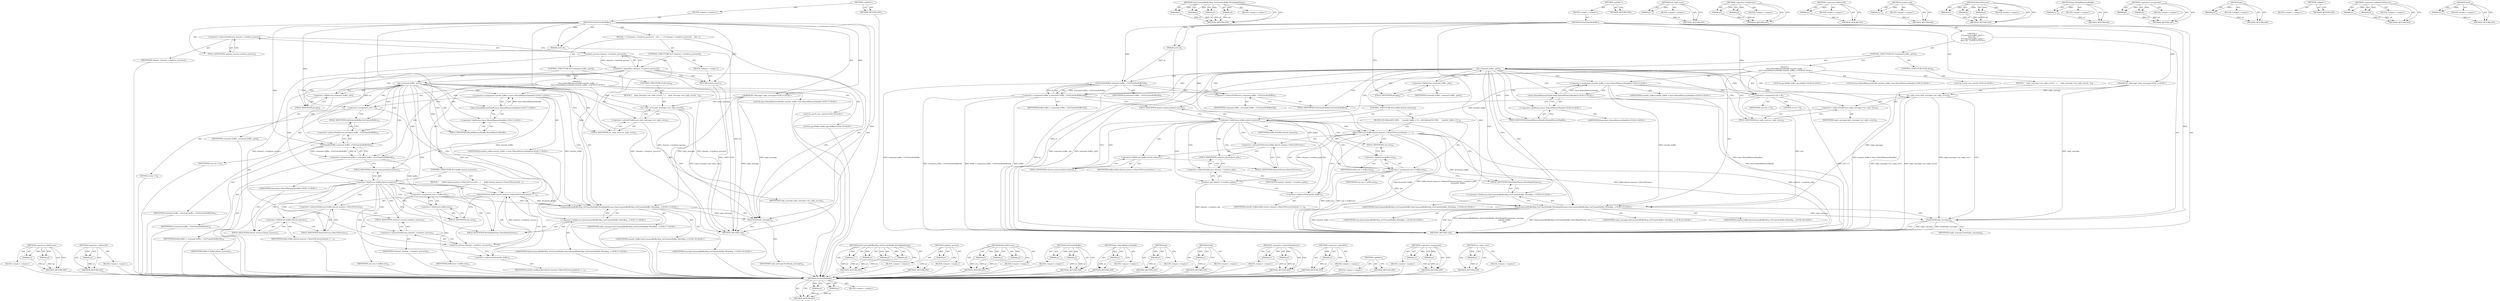 digraph "Send" {
vulnerable_126 [label=<(METHOD,&lt;operator&gt;.fieldAccess)>];
vulnerable_127 [label=<(PARAM,p1)>];
vulnerable_128 [label=<(PARAM,p2)>];
vulnerable_129 [label=<(BLOCK,&lt;empty&gt;,&lt;empty&gt;)>];
vulnerable_130 [label=<(METHOD_RETURN,ANY)>];
vulnerable_151 [label=<(METHOD,&lt;operator&gt;.addressOf)>];
vulnerable_152 [label=<(PARAM,p1)>];
vulnerable_153 [label=<(BLOCK,&lt;empty&gt;,&lt;empty&gt;)>];
vulnerable_154 [label=<(METHOD_RETURN,ANY)>];
vulnerable_6 [label=<(METHOD,&lt;global&gt;)<SUB>1</SUB>>];
vulnerable_7 [label=<(BLOCK,&lt;empty&gt;,&lt;empty&gt;)<SUB>1</SUB>>];
vulnerable_8 [label=<(METHOD,OnGetTransferBuffer)<SUB>1</SUB>>];
vulnerable_9 [label=<(PARAM,int32 id)<SUB>2</SUB>>];
vulnerable_10 [label="<(PARAM,IPC::Message* reply_message)<SUB>3</SUB>>"];
vulnerable_11 [label=<(BLOCK,{
  if (!channel_-&gt;renderer_process())
    retu...,{
  if (!channel_-&gt;renderer_process())
    retu...)<SUB>3</SUB>>];
vulnerable_12 [label=<(CONTROL_STRUCTURE,IF,if (!channel_-&gt;renderer_process()))<SUB>4</SUB>>];
vulnerable_13 [label=<(&lt;operator&gt;.logicalNot,!channel_-&gt;renderer_process())<SUB>4</SUB>>];
vulnerable_14 [label=<(renderer_process,channel_-&gt;renderer_process())<SUB>4</SUB>>];
vulnerable_15 [label=<(&lt;operator&gt;.indirectFieldAccess,channel_-&gt;renderer_process)<SUB>4</SUB>>];
vulnerable_16 [label=<(IDENTIFIER,channel_,channel_-&gt;renderer_process())<SUB>4</SUB>>];
vulnerable_17 [label=<(FIELD_IDENTIFIER,renderer_process,renderer_process)<SUB>4</SUB>>];
vulnerable_18 [label=<(BLOCK,&lt;empty&gt;,&lt;empty&gt;)<SUB>5</SUB>>];
vulnerable_19 [label=<(RETURN,return;,return;)<SUB>5</SUB>>];
vulnerable_20 [label=<(CONTROL_STRUCTURE,IF,if (command_buffer_.get()))<SUB>6</SUB>>];
vulnerable_21 [label=<(get,command_buffer_.get())<SUB>6</SUB>>];
vulnerable_22 [label=<(&lt;operator&gt;.fieldAccess,command_buffer_.get)<SUB>6</SUB>>];
vulnerable_23 [label=<(IDENTIFIER,command_buffer_,command_buffer_.get())<SUB>6</SUB>>];
vulnerable_24 [label=<(FIELD_IDENTIFIER,get,get)<SUB>6</SUB>>];
vulnerable_25 [label="<(BLOCK,{
     base::SharedMemoryHandle transfer_buffer...,{
     base::SharedMemoryHandle transfer_buffer...)<SUB>6</SUB>>"];
vulnerable_26 [label="<(LOCAL,base.SharedMemoryHandle transfer_buffer: base.SharedMemoryHandle)<SUB>7</SUB>>"];
vulnerable_27 [label="<(&lt;operator&gt;.assignment,transfer_buffer = base::SharedMemoryHandle())<SUB>7</SUB>>"];
vulnerable_28 [label="<(IDENTIFIER,transfer_buffer,transfer_buffer = base::SharedMemoryHandle())<SUB>7</SUB>>"];
vulnerable_29 [label="<(base.SharedMemoryHandle,base::SharedMemoryHandle())<SUB>7</SUB>>"];
vulnerable_30 [label="<(&lt;operator&gt;.fieldAccess,base::SharedMemoryHandle)<SUB>7</SUB>>"];
vulnerable_31 [label="<(IDENTIFIER,base,base::SharedMemoryHandle())<SUB>7</SUB>>"];
vulnerable_32 [label=<(FIELD_IDENTIFIER,SharedMemoryHandle,SharedMemoryHandle)<SUB>7</SUB>>];
vulnerable_33 [label="<(LOCAL,uint32 size: uint32)<SUB>8</SUB>>"];
vulnerable_34 [label=<(&lt;operator&gt;.assignment,size = 0)<SUB>8</SUB>>];
vulnerable_35 [label=<(IDENTIFIER,size,size = 0)<SUB>8</SUB>>];
vulnerable_36 [label=<(LITERAL,0,size = 0)<SUB>8</SUB>>];
vulnerable_37 [label="<(LOCAL,gpu.Buffer buffer: gpu.Buffer)<SUB>10</SUB>>"];
vulnerable_38 [label=<(&lt;operator&gt;.assignment,buffer = command_buffer_-&gt;GetTransferBuffer(id))<SUB>10</SUB>>];
vulnerable_39 [label=<(IDENTIFIER,buffer,buffer = command_buffer_-&gt;GetTransferBuffer(id))<SUB>10</SUB>>];
vulnerable_40 [label=<(GetTransferBuffer,command_buffer_-&gt;GetTransferBuffer(id))<SUB>10</SUB>>];
vulnerable_41 [label=<(&lt;operator&gt;.indirectFieldAccess,command_buffer_-&gt;GetTransferBuffer)<SUB>10</SUB>>];
vulnerable_42 [label=<(IDENTIFIER,command_buffer_,command_buffer_-&gt;GetTransferBuffer(id))<SUB>10</SUB>>];
vulnerable_43 [label=<(FIELD_IDENTIFIER,GetTransferBuffer,GetTransferBuffer)<SUB>10</SUB>>];
vulnerable_44 [label=<(IDENTIFIER,id,command_buffer_-&gt;GetTransferBuffer(id))<SUB>10</SUB>>];
vulnerable_45 [label=<(CONTROL_STRUCTURE,IF,if (buffer.shared_memory))<SUB>11</SUB>>];
vulnerable_46 [label=<(&lt;operator&gt;.fieldAccess,buffer.shared_memory)<SUB>11</SUB>>];
vulnerable_47 [label=<(IDENTIFIER,buffer,if (buffer.shared_memory))<SUB>11</SUB>>];
vulnerable_48 [label=<(FIELD_IDENTIFIER,shared_memory,shared_memory)<SUB>11</SUB>>];
vulnerable_49 [label=<(BLOCK,{
      buffer.shared_memory-&gt;ShareToProcess(ch...,{
      buffer.shared_memory-&gt;ShareToProcess(ch...)<SUB>11</SUB>>];
vulnerable_50 [label=<(ShareToProcess,buffer.shared_memory-&gt;ShareToProcess(channel_-&gt;...)<SUB>12</SUB>>];
vulnerable_51 [label=<(&lt;operator&gt;.indirectFieldAccess,buffer.shared_memory-&gt;ShareToProcess)<SUB>12</SUB>>];
vulnerable_52 [label=<(&lt;operator&gt;.fieldAccess,buffer.shared_memory)<SUB>12</SUB>>];
vulnerable_53 [label=<(IDENTIFIER,buffer,buffer.shared_memory-&gt;ShareToProcess(channel_-&gt;...)<SUB>12</SUB>>];
vulnerable_54 [label=<(FIELD_IDENTIFIER,shared_memory,shared_memory)<SUB>12</SUB>>];
vulnerable_55 [label=<(FIELD_IDENTIFIER,ShareToProcess,ShareToProcess)<SUB>12</SUB>>];
vulnerable_56 [label=<(renderer_process,channel_-&gt;renderer_process())<SUB>12</SUB>>];
vulnerable_57 [label=<(&lt;operator&gt;.indirectFieldAccess,channel_-&gt;renderer_process)<SUB>12</SUB>>];
vulnerable_58 [label=<(IDENTIFIER,channel_,channel_-&gt;renderer_process())<SUB>12</SUB>>];
vulnerable_59 [label=<(FIELD_IDENTIFIER,renderer_process,renderer_process)<SUB>12</SUB>>];
vulnerable_60 [label=<(&lt;operator&gt;.addressOf,&amp;transfer_buffer)<SUB>13</SUB>>];
vulnerable_61 [label=<(IDENTIFIER,transfer_buffer,buffer.shared_memory-&gt;ShareToProcess(channel_-&gt;...)<SUB>13</SUB>>];
vulnerable_62 [label=<(&lt;operator&gt;.assignment,size = buffer.size)<SUB>14</SUB>>];
vulnerable_63 [label=<(IDENTIFIER,size,size = buffer.size)<SUB>14</SUB>>];
vulnerable_64 [label=<(&lt;operator&gt;.fieldAccess,buffer.size)<SUB>14</SUB>>];
vulnerable_65 [label=<(IDENTIFIER,buffer,size = buffer.size)<SUB>14</SUB>>];
vulnerable_66 [label=<(FIELD_IDENTIFIER,size,size)<SUB>14</SUB>>];
vulnerable_67 [label="<(GpuCommandBufferMsg_GetTransferBuffer.WriteReplyParams,GpuCommandBufferMsg_GetTransferBuffer::WriteRep...)<SUB>17</SUB>>"];
vulnerable_68 [label="<(&lt;operator&gt;.fieldAccess,GpuCommandBufferMsg_GetTransferBuffer::WriteRep...)<SUB>17</SUB>>"];
vulnerable_69 [label="<(IDENTIFIER,GpuCommandBufferMsg_GetTransferBuffer,GpuCommandBufferMsg_GetTransferBuffer::WriteRep...)<SUB>17</SUB>>"];
vulnerable_70 [label=<(FIELD_IDENTIFIER,WriteReplyParams,WriteReplyParams)<SUB>17</SUB>>];
vulnerable_71 [label="<(IDENTIFIER,reply_message,GpuCommandBufferMsg_GetTransferBuffer::WriteRep...)<SUB>17</SUB>>"];
vulnerable_72 [label="<(IDENTIFIER,transfer_buffer,GpuCommandBufferMsg_GetTransferBuffer::WriteRep...)<SUB>18</SUB>>"];
vulnerable_73 [label="<(IDENTIFIER,size,GpuCommandBufferMsg_GetTransferBuffer::WriteRep...)<SUB>19</SUB>>"];
vulnerable_74 [label=<(CONTROL_STRUCTURE,ELSE,else)<SUB>20</SUB>>];
vulnerable_75 [label=<(BLOCK,{
    reply_message-&gt;set_reply_error();
  },{
    reply_message-&gt;set_reply_error();
  })<SUB>20</SUB>>];
vulnerable_76 [label=<(set_reply_error,reply_message-&gt;set_reply_error())<SUB>21</SUB>>];
vulnerable_77 [label=<(&lt;operator&gt;.indirectFieldAccess,reply_message-&gt;set_reply_error)<SUB>21</SUB>>];
vulnerable_78 [label=<(IDENTIFIER,reply_message,reply_message-&gt;set_reply_error())<SUB>21</SUB>>];
vulnerable_79 [label=<(FIELD_IDENTIFIER,set_reply_error,set_reply_error)<SUB>21</SUB>>];
vulnerable_80 [label=<(Send,Send(reply_message))<SUB>23</SUB>>];
vulnerable_81 [label=<(IDENTIFIER,reply_message,Send(reply_message))<SUB>23</SUB>>];
vulnerable_82 [label=<(METHOD_RETURN,void)<SUB>1</SUB>>];
vulnerable_84 [label=<(METHOD_RETURN,ANY)<SUB>1</SUB>>];
vulnerable_155 [label=<(METHOD,GpuCommandBufferMsg_GetTransferBuffer.WriteReplyParams)>];
vulnerable_156 [label=<(PARAM,p1)>];
vulnerable_157 [label=<(PARAM,p2)>];
vulnerable_158 [label=<(PARAM,p3)>];
vulnerable_159 [label=<(PARAM,p4)>];
vulnerable_160 [label=<(BLOCK,&lt;empty&gt;,&lt;empty&gt;)>];
vulnerable_161 [label=<(METHOD_RETURN,ANY)>];
vulnerable_113 [label=<(METHOD,renderer_process)>];
vulnerable_114 [label=<(PARAM,p1)>];
vulnerable_115 [label=<(BLOCK,&lt;empty&gt;,&lt;empty&gt;)>];
vulnerable_116 [label=<(METHOD_RETURN,ANY)>];
vulnerable_145 [label=<(METHOD,ShareToProcess)>];
vulnerable_146 [label=<(PARAM,p1)>];
vulnerable_147 [label=<(PARAM,p2)>];
vulnerable_148 [label=<(PARAM,p3)>];
vulnerable_149 [label=<(BLOCK,&lt;empty&gt;,&lt;empty&gt;)>];
vulnerable_150 [label=<(METHOD_RETURN,ANY)>];
vulnerable_140 [label=<(METHOD,GetTransferBuffer)>];
vulnerable_141 [label=<(PARAM,p1)>];
vulnerable_142 [label=<(PARAM,p2)>];
vulnerable_143 [label=<(BLOCK,&lt;empty&gt;,&lt;empty&gt;)>];
vulnerable_144 [label=<(METHOD_RETURN,ANY)>];
vulnerable_136 [label=<(METHOD,base.SharedMemoryHandle)>];
vulnerable_137 [label=<(PARAM,p1)>];
vulnerable_138 [label=<(BLOCK,&lt;empty&gt;,&lt;empty&gt;)>];
vulnerable_139 [label=<(METHOD_RETURN,ANY)>];
vulnerable_122 [label=<(METHOD,get)>];
vulnerable_123 [label=<(PARAM,p1)>];
vulnerable_124 [label=<(BLOCK,&lt;empty&gt;,&lt;empty&gt;)>];
vulnerable_125 [label=<(METHOD_RETURN,ANY)>];
vulnerable_166 [label=<(METHOD,Send)>];
vulnerable_167 [label=<(PARAM,p1)>];
vulnerable_168 [label=<(BLOCK,&lt;empty&gt;,&lt;empty&gt;)>];
vulnerable_169 [label=<(METHOD_RETURN,ANY)>];
vulnerable_117 [label=<(METHOD,&lt;operator&gt;.indirectFieldAccess)>];
vulnerable_118 [label=<(PARAM,p1)>];
vulnerable_119 [label=<(PARAM,p2)>];
vulnerable_120 [label=<(BLOCK,&lt;empty&gt;,&lt;empty&gt;)>];
vulnerable_121 [label=<(METHOD_RETURN,ANY)>];
vulnerable_109 [label=<(METHOD,&lt;operator&gt;.logicalNot)>];
vulnerable_110 [label=<(PARAM,p1)>];
vulnerable_111 [label=<(BLOCK,&lt;empty&gt;,&lt;empty&gt;)>];
vulnerable_112 [label=<(METHOD_RETURN,ANY)>];
vulnerable_103 [label=<(METHOD,&lt;global&gt;)<SUB>1</SUB>>];
vulnerable_104 [label=<(BLOCK,&lt;empty&gt;,&lt;empty&gt;)>];
vulnerable_105 [label=<(METHOD_RETURN,ANY)>];
vulnerable_131 [label=<(METHOD,&lt;operator&gt;.assignment)>];
vulnerable_132 [label=<(PARAM,p1)>];
vulnerable_133 [label=<(PARAM,p2)>];
vulnerable_134 [label=<(BLOCK,&lt;empty&gt;,&lt;empty&gt;)>];
vulnerable_135 [label=<(METHOD_RETURN,ANY)>];
vulnerable_162 [label=<(METHOD,set_reply_error)>];
vulnerable_163 [label=<(PARAM,p1)>];
vulnerable_164 [label=<(BLOCK,&lt;empty&gt;,&lt;empty&gt;)>];
vulnerable_165 [label=<(METHOD_RETURN,ANY)>];
fixed_119 [label=<(METHOD,GetTransferBuffer)>];
fixed_120 [label=<(PARAM,p1)>];
fixed_121 [label=<(PARAM,p2)>];
fixed_122 [label=<(BLOCK,&lt;empty&gt;,&lt;empty&gt;)>];
fixed_123 [label=<(METHOD_RETURN,ANY)>];
fixed_143 [label=<(METHOD,GpuCommandBufferMsg_GetTransferBuffer.WriteReplyParams)>];
fixed_144 [label=<(PARAM,p1)>];
fixed_145 [label=<(PARAM,p2)>];
fixed_146 [label=<(PARAM,p3)>];
fixed_147 [label=<(PARAM,p4)>];
fixed_148 [label=<(BLOCK,&lt;empty&gt;,&lt;empty&gt;)>];
fixed_149 [label=<(METHOD_RETURN,ANY)>];
fixed_6 [label=<(METHOD,&lt;global&gt;)<SUB>1</SUB>>];
fixed_7 [label=<(BLOCK,&lt;empty&gt;,&lt;empty&gt;)<SUB>1</SUB>>];
fixed_8 [label=<(METHOD,OnGetTransferBuffer)<SUB>1</SUB>>];
fixed_9 [label=<(PARAM,int32 id)<SUB>2</SUB>>];
fixed_10 [label="<(PARAM,IPC::Message* reply_message)<SUB>3</SUB>>"];
fixed_11 [label="<(BLOCK,{
   if (command_buffer_.get()) {
     base::Sh...,{
   if (command_buffer_.get()) {
     base::Sh...)<SUB>3</SUB>>"];
fixed_12 [label=<(CONTROL_STRUCTURE,IF,if (command_buffer_.get()))<SUB>4</SUB>>];
fixed_13 [label=<(get,command_buffer_.get())<SUB>4</SUB>>];
fixed_14 [label=<(&lt;operator&gt;.fieldAccess,command_buffer_.get)<SUB>4</SUB>>];
fixed_15 [label=<(IDENTIFIER,command_buffer_,command_buffer_.get())<SUB>4</SUB>>];
fixed_16 [label=<(FIELD_IDENTIFIER,get,get)<SUB>4</SUB>>];
fixed_17 [label="<(BLOCK,{
     base::SharedMemoryHandle transfer_buffer...,{
     base::SharedMemoryHandle transfer_buffer...)<SUB>4</SUB>>"];
fixed_18 [label="<(LOCAL,base.SharedMemoryHandle transfer_buffer: base.SharedMemoryHandle)<SUB>5</SUB>>"];
fixed_19 [label="<(&lt;operator&gt;.assignment,transfer_buffer = base::SharedMemoryHandle())<SUB>5</SUB>>"];
fixed_20 [label="<(IDENTIFIER,transfer_buffer,transfer_buffer = base::SharedMemoryHandle())<SUB>5</SUB>>"];
fixed_21 [label="<(base.SharedMemoryHandle,base::SharedMemoryHandle())<SUB>5</SUB>>"];
fixed_22 [label="<(&lt;operator&gt;.fieldAccess,base::SharedMemoryHandle)<SUB>5</SUB>>"];
fixed_23 [label="<(IDENTIFIER,base,base::SharedMemoryHandle())<SUB>5</SUB>>"];
fixed_24 [label=<(FIELD_IDENTIFIER,SharedMemoryHandle,SharedMemoryHandle)<SUB>5</SUB>>];
fixed_25 [label="<(LOCAL,uint32 size: uint32)<SUB>6</SUB>>"];
fixed_26 [label=<(&lt;operator&gt;.assignment,size = 0)<SUB>6</SUB>>];
fixed_27 [label=<(IDENTIFIER,size,size = 0)<SUB>6</SUB>>];
fixed_28 [label=<(LITERAL,0,size = 0)<SUB>6</SUB>>];
fixed_29 [label="<(LOCAL,gpu.Buffer buffer: gpu.Buffer)<SUB>8</SUB>>"];
fixed_30 [label=<(&lt;operator&gt;.assignment,buffer = command_buffer_-&gt;GetTransferBuffer(id))<SUB>8</SUB>>];
fixed_31 [label=<(IDENTIFIER,buffer,buffer = command_buffer_-&gt;GetTransferBuffer(id))<SUB>8</SUB>>];
fixed_32 [label=<(GetTransferBuffer,command_buffer_-&gt;GetTransferBuffer(id))<SUB>8</SUB>>];
fixed_33 [label=<(&lt;operator&gt;.indirectFieldAccess,command_buffer_-&gt;GetTransferBuffer)<SUB>8</SUB>>];
fixed_34 [label=<(IDENTIFIER,command_buffer_,command_buffer_-&gt;GetTransferBuffer(id))<SUB>8</SUB>>];
fixed_35 [label=<(FIELD_IDENTIFIER,GetTransferBuffer,GetTransferBuffer)<SUB>8</SUB>>];
fixed_36 [label=<(IDENTIFIER,id,command_buffer_-&gt;GetTransferBuffer(id))<SUB>8</SUB>>];
fixed_37 [label=<(CONTROL_STRUCTURE,IF,if (buffer.shared_memory))<SUB>9</SUB>>];
fixed_38 [label=<(&lt;operator&gt;.fieldAccess,buffer.shared_memory)<SUB>9</SUB>>];
fixed_39 [label=<(IDENTIFIER,buffer,if (buffer.shared_memory))<SUB>9</SUB>>];
fixed_40 [label=<(FIELD_IDENTIFIER,shared_memory,shared_memory)<SUB>9</SUB>>];
fixed_41 [label=<(BLOCK,{
#if defined(OS_WIN)
      transfer_buffer = N...,{
#if defined(OS_WIN)
      transfer_buffer = N...)<SUB>9</SUB>>];
fixed_42 [label=<(ShareToProcess,buffer.shared_memory-&gt;ShareToProcess(channel_-&gt;...)<SUB>17</SUB>>];
fixed_43 [label=<(&lt;operator&gt;.indirectFieldAccess,buffer.shared_memory-&gt;ShareToProcess)<SUB>17</SUB>>];
fixed_44 [label=<(&lt;operator&gt;.fieldAccess,buffer.shared_memory)<SUB>17</SUB>>];
fixed_45 [label=<(IDENTIFIER,buffer,buffer.shared_memory-&gt;ShareToProcess(channel_-&gt;...)<SUB>17</SUB>>];
fixed_46 [label=<(FIELD_IDENTIFIER,shared_memory,shared_memory)<SUB>17</SUB>>];
fixed_47 [label=<(FIELD_IDENTIFIER,ShareToProcess,ShareToProcess)<SUB>17</SUB>>];
fixed_48 [label=<(renderer_pid,channel_-&gt;renderer_pid())<SUB>17</SUB>>];
fixed_49 [label=<(&lt;operator&gt;.indirectFieldAccess,channel_-&gt;renderer_pid)<SUB>17</SUB>>];
fixed_50 [label=<(IDENTIFIER,channel_,channel_-&gt;renderer_pid())<SUB>17</SUB>>];
fixed_51 [label=<(FIELD_IDENTIFIER,renderer_pid,renderer_pid)<SUB>17</SUB>>];
fixed_52 [label=<(&lt;operator&gt;.addressOf,&amp;transfer_buffer)<SUB>18</SUB>>];
fixed_53 [label=<(IDENTIFIER,transfer_buffer,buffer.shared_memory-&gt;ShareToProcess(channel_-&gt;...)<SUB>18</SUB>>];
fixed_54 [label=<(&lt;operator&gt;.assignment,size = buffer.size)<SUB>20</SUB>>];
fixed_55 [label=<(IDENTIFIER,size,size = buffer.size)<SUB>20</SUB>>];
fixed_56 [label=<(&lt;operator&gt;.fieldAccess,buffer.size)<SUB>20</SUB>>];
fixed_57 [label=<(IDENTIFIER,buffer,size = buffer.size)<SUB>20</SUB>>];
fixed_58 [label=<(FIELD_IDENTIFIER,size,size)<SUB>20</SUB>>];
fixed_59 [label="<(GpuCommandBufferMsg_GetTransferBuffer.WriteReplyParams,GpuCommandBufferMsg_GetTransferBuffer::WriteRep...)<SUB>23</SUB>>"];
fixed_60 [label="<(&lt;operator&gt;.fieldAccess,GpuCommandBufferMsg_GetTransferBuffer::WriteRep...)<SUB>23</SUB>>"];
fixed_61 [label="<(IDENTIFIER,GpuCommandBufferMsg_GetTransferBuffer,GpuCommandBufferMsg_GetTransferBuffer::WriteRep...)<SUB>23</SUB>>"];
fixed_62 [label=<(FIELD_IDENTIFIER,WriteReplyParams,WriteReplyParams)<SUB>23</SUB>>];
fixed_63 [label="<(IDENTIFIER,reply_message,GpuCommandBufferMsg_GetTransferBuffer::WriteRep...)<SUB>23</SUB>>"];
fixed_64 [label="<(IDENTIFIER,transfer_buffer,GpuCommandBufferMsg_GetTransferBuffer::WriteRep...)<SUB>24</SUB>>"];
fixed_65 [label="<(IDENTIFIER,size,GpuCommandBufferMsg_GetTransferBuffer::WriteRep...)<SUB>25</SUB>>"];
fixed_66 [label=<(CONTROL_STRUCTURE,ELSE,else)<SUB>26</SUB>>];
fixed_67 [label=<(BLOCK,{
    reply_message-&gt;set_reply_error();
  },{
    reply_message-&gt;set_reply_error();
  })<SUB>26</SUB>>];
fixed_68 [label=<(set_reply_error,reply_message-&gt;set_reply_error())<SUB>27</SUB>>];
fixed_69 [label=<(&lt;operator&gt;.indirectFieldAccess,reply_message-&gt;set_reply_error)<SUB>27</SUB>>];
fixed_70 [label=<(IDENTIFIER,reply_message,reply_message-&gt;set_reply_error())<SUB>27</SUB>>];
fixed_71 [label=<(FIELD_IDENTIFIER,set_reply_error,set_reply_error)<SUB>27</SUB>>];
fixed_72 [label=<(Send,Send(reply_message))<SUB>29</SUB>>];
fixed_73 [label=<(IDENTIFIER,reply_message,Send(reply_message))<SUB>29</SUB>>];
fixed_74 [label=<(METHOD_RETURN,void)<SUB>1</SUB>>];
fixed_76 [label=<(METHOD_RETURN,ANY)<SUB>1</SUB>>];
fixed_150 [label=<(METHOD,set_reply_error)>];
fixed_151 [label=<(PARAM,p1)>];
fixed_152 [label=<(BLOCK,&lt;empty&gt;,&lt;empty&gt;)>];
fixed_153 [label=<(METHOD_RETURN,ANY)>];
fixed_105 [label=<(METHOD,&lt;operator&gt;.fieldAccess)>];
fixed_106 [label=<(PARAM,p1)>];
fixed_107 [label=<(PARAM,p2)>];
fixed_108 [label=<(BLOCK,&lt;empty&gt;,&lt;empty&gt;)>];
fixed_109 [label=<(METHOD_RETURN,ANY)>];
fixed_139 [label=<(METHOD,&lt;operator&gt;.addressOf)>];
fixed_140 [label=<(PARAM,p1)>];
fixed_141 [label=<(BLOCK,&lt;empty&gt;,&lt;empty&gt;)>];
fixed_142 [label=<(METHOD_RETURN,ANY)>];
fixed_135 [label=<(METHOD,renderer_pid)>];
fixed_136 [label=<(PARAM,p1)>];
fixed_137 [label=<(BLOCK,&lt;empty&gt;,&lt;empty&gt;)>];
fixed_138 [label=<(METHOD_RETURN,ANY)>];
fixed_129 [label=<(METHOD,ShareToProcess)>];
fixed_130 [label=<(PARAM,p1)>];
fixed_131 [label=<(PARAM,p2)>];
fixed_132 [label=<(PARAM,p3)>];
fixed_133 [label=<(BLOCK,&lt;empty&gt;,&lt;empty&gt;)>];
fixed_134 [label=<(METHOD_RETURN,ANY)>];
fixed_115 [label=<(METHOD,base.SharedMemoryHandle)>];
fixed_116 [label=<(PARAM,p1)>];
fixed_117 [label=<(BLOCK,&lt;empty&gt;,&lt;empty&gt;)>];
fixed_118 [label=<(METHOD_RETURN,ANY)>];
fixed_110 [label=<(METHOD,&lt;operator&gt;.assignment)>];
fixed_111 [label=<(PARAM,p1)>];
fixed_112 [label=<(PARAM,p2)>];
fixed_113 [label=<(BLOCK,&lt;empty&gt;,&lt;empty&gt;)>];
fixed_114 [label=<(METHOD_RETURN,ANY)>];
fixed_101 [label=<(METHOD,get)>];
fixed_102 [label=<(PARAM,p1)>];
fixed_103 [label=<(BLOCK,&lt;empty&gt;,&lt;empty&gt;)>];
fixed_104 [label=<(METHOD_RETURN,ANY)>];
fixed_95 [label=<(METHOD,&lt;global&gt;)<SUB>1</SUB>>];
fixed_96 [label=<(BLOCK,&lt;empty&gt;,&lt;empty&gt;)>];
fixed_97 [label=<(METHOD_RETURN,ANY)>];
fixed_124 [label=<(METHOD,&lt;operator&gt;.indirectFieldAccess)>];
fixed_125 [label=<(PARAM,p1)>];
fixed_126 [label=<(PARAM,p2)>];
fixed_127 [label=<(BLOCK,&lt;empty&gt;,&lt;empty&gt;)>];
fixed_128 [label=<(METHOD_RETURN,ANY)>];
fixed_154 [label=<(METHOD,Send)>];
fixed_155 [label=<(PARAM,p1)>];
fixed_156 [label=<(BLOCK,&lt;empty&gt;,&lt;empty&gt;)>];
fixed_157 [label=<(METHOD_RETURN,ANY)>];
vulnerable_126 -> vulnerable_127  [key=0, label="AST: "];
vulnerable_126 -> vulnerable_127  [key=1, label="DDG: "];
vulnerable_126 -> vulnerable_129  [key=0, label="AST: "];
vulnerable_126 -> vulnerable_128  [key=0, label="AST: "];
vulnerable_126 -> vulnerable_128  [key=1, label="DDG: "];
vulnerable_126 -> vulnerable_130  [key=0, label="AST: "];
vulnerable_126 -> vulnerable_130  [key=1, label="CFG: "];
vulnerable_127 -> vulnerable_130  [key=0, label="DDG: p1"];
vulnerable_128 -> vulnerable_130  [key=0, label="DDG: p2"];
vulnerable_129 -> fixed_119  [key=0];
vulnerable_130 -> fixed_119  [key=0];
vulnerable_151 -> vulnerable_152  [key=0, label="AST: "];
vulnerable_151 -> vulnerable_152  [key=1, label="DDG: "];
vulnerable_151 -> vulnerable_153  [key=0, label="AST: "];
vulnerable_151 -> vulnerable_154  [key=0, label="AST: "];
vulnerable_151 -> vulnerable_154  [key=1, label="CFG: "];
vulnerable_152 -> vulnerable_154  [key=0, label="DDG: p1"];
vulnerable_153 -> fixed_119  [key=0];
vulnerable_154 -> fixed_119  [key=0];
vulnerable_6 -> vulnerable_7  [key=0, label="AST: "];
vulnerable_6 -> vulnerable_84  [key=0, label="AST: "];
vulnerable_6 -> vulnerable_84  [key=1, label="CFG: "];
vulnerable_7 -> vulnerable_8  [key=0, label="AST: "];
vulnerable_8 -> vulnerable_9  [key=0, label="AST: "];
vulnerable_8 -> vulnerable_9  [key=1, label="DDG: "];
vulnerable_8 -> vulnerable_10  [key=0, label="AST: "];
vulnerable_8 -> vulnerable_10  [key=1, label="DDG: "];
vulnerable_8 -> vulnerable_11  [key=0, label="AST: "];
vulnerable_8 -> vulnerable_82  [key=0, label="AST: "];
vulnerable_8 -> vulnerable_17  [key=0, label="CFG: "];
vulnerable_8 -> vulnerable_80  [key=0, label="DDG: "];
vulnerable_8 -> vulnerable_19  [key=0, label="DDG: "];
vulnerable_8 -> vulnerable_34  [key=0, label="DDG: "];
vulnerable_8 -> vulnerable_67  [key=0, label="DDG: "];
vulnerable_8 -> vulnerable_40  [key=0, label="DDG: "];
vulnerable_8 -> vulnerable_50  [key=0, label="DDG: "];
vulnerable_9 -> vulnerable_82  [key=0, label="DDG: id"];
vulnerable_9 -> vulnerable_40  [key=0, label="DDG: id"];
vulnerable_10 -> vulnerable_82  [key=0, label="DDG: reply_message"];
vulnerable_10 -> vulnerable_80  [key=0, label="DDG: reply_message"];
vulnerable_10 -> vulnerable_67  [key=0, label="DDG: reply_message"];
vulnerable_10 -> vulnerable_76  [key=0, label="DDG: reply_message"];
vulnerable_11 -> vulnerable_12  [key=0, label="AST: "];
vulnerable_11 -> vulnerable_20  [key=0, label="AST: "];
vulnerable_11 -> vulnerable_80  [key=0, label="AST: "];
vulnerable_12 -> vulnerable_13  [key=0, label="AST: "];
vulnerable_12 -> vulnerable_18  [key=0, label="AST: "];
vulnerable_13 -> vulnerable_14  [key=0, label="AST: "];
vulnerable_13 -> vulnerable_19  [key=0, label="CFG: "];
vulnerable_13 -> vulnerable_19  [key=1, label="CDG: "];
vulnerable_13 -> vulnerable_24  [key=0, label="CFG: "];
vulnerable_13 -> vulnerable_24  [key=1, label="CDG: "];
vulnerable_13 -> vulnerable_82  [key=0, label="DDG: channel_-&gt;renderer_process()"];
vulnerable_13 -> vulnerable_82  [key=1, label="DDG: !channel_-&gt;renderer_process()"];
vulnerable_13 -> vulnerable_21  [key=0, label="CDG: "];
vulnerable_13 -> vulnerable_22  [key=0, label="CDG: "];
vulnerable_13 -> vulnerable_80  [key=0, label="CDG: "];
vulnerable_14 -> vulnerable_15  [key=0, label="AST: "];
vulnerable_14 -> vulnerable_13  [key=0, label="CFG: "];
vulnerable_14 -> vulnerable_13  [key=1, label="DDG: channel_-&gt;renderer_process"];
vulnerable_14 -> vulnerable_82  [key=0, label="DDG: channel_-&gt;renderer_process"];
vulnerable_14 -> vulnerable_56  [key=0, label="DDG: channel_-&gt;renderer_process"];
vulnerable_15 -> vulnerable_16  [key=0, label="AST: "];
vulnerable_15 -> vulnerable_17  [key=0, label="AST: "];
vulnerable_15 -> vulnerable_14  [key=0, label="CFG: "];
vulnerable_16 -> fixed_119  [key=0];
vulnerable_17 -> vulnerable_15  [key=0, label="CFG: "];
vulnerable_18 -> vulnerable_19  [key=0, label="AST: "];
vulnerable_19 -> vulnerable_82  [key=0, label="CFG: "];
vulnerable_19 -> vulnerable_82  [key=1, label="DDG: &lt;RET&gt;"];
vulnerable_20 -> vulnerable_21  [key=0, label="AST: "];
vulnerable_20 -> vulnerable_25  [key=0, label="AST: "];
vulnerable_20 -> vulnerable_74  [key=0, label="AST: "];
vulnerable_21 -> vulnerable_22  [key=0, label="AST: "];
vulnerable_21 -> vulnerable_32  [key=0, label="CFG: "];
vulnerable_21 -> vulnerable_32  [key=1, label="CDG: "];
vulnerable_21 -> vulnerable_79  [key=0, label="CFG: "];
vulnerable_21 -> vulnerable_79  [key=1, label="CDG: "];
vulnerable_21 -> vulnerable_30  [key=0, label="CDG: "];
vulnerable_21 -> vulnerable_34  [key=0, label="CDG: "];
vulnerable_21 -> vulnerable_48  [key=0, label="CDG: "];
vulnerable_21 -> vulnerable_68  [key=0, label="CDG: "];
vulnerable_21 -> vulnerable_77  [key=0, label="CDG: "];
vulnerable_21 -> vulnerable_46  [key=0, label="CDG: "];
vulnerable_21 -> vulnerable_38  [key=0, label="CDG: "];
vulnerable_21 -> vulnerable_67  [key=0, label="CDG: "];
vulnerable_21 -> vulnerable_27  [key=0, label="CDG: "];
vulnerable_21 -> vulnerable_40  [key=0, label="CDG: "];
vulnerable_21 -> vulnerable_29  [key=0, label="CDG: "];
vulnerable_21 -> vulnerable_76  [key=0, label="CDG: "];
vulnerable_21 -> vulnerable_43  [key=0, label="CDG: "];
vulnerable_21 -> vulnerable_41  [key=0, label="CDG: "];
vulnerable_21 -> vulnerable_70  [key=0, label="CDG: "];
vulnerable_22 -> vulnerable_23  [key=0, label="AST: "];
vulnerable_22 -> vulnerable_24  [key=0, label="AST: "];
vulnerable_22 -> vulnerable_21  [key=0, label="CFG: "];
vulnerable_23 -> fixed_119  [key=0];
vulnerable_24 -> vulnerable_22  [key=0, label="CFG: "];
vulnerable_25 -> vulnerable_26  [key=0, label="AST: "];
vulnerable_25 -> vulnerable_27  [key=0, label="AST: "];
vulnerable_25 -> vulnerable_33  [key=0, label="AST: "];
vulnerable_25 -> vulnerable_34  [key=0, label="AST: "];
vulnerable_25 -> vulnerable_37  [key=0, label="AST: "];
vulnerable_25 -> vulnerable_38  [key=0, label="AST: "];
vulnerable_25 -> vulnerable_45  [key=0, label="AST: "];
vulnerable_25 -> vulnerable_67  [key=0, label="AST: "];
vulnerable_26 -> fixed_119  [key=0];
vulnerable_27 -> vulnerable_28  [key=0, label="AST: "];
vulnerable_27 -> vulnerable_29  [key=0, label="AST: "];
vulnerable_27 -> vulnerable_34  [key=0, label="CFG: "];
vulnerable_27 -> vulnerable_67  [key=0, label="DDG: transfer_buffer"];
vulnerable_27 -> vulnerable_50  [key=0, label="DDG: transfer_buffer"];
vulnerable_28 -> fixed_119  [key=0];
vulnerable_29 -> vulnerable_30  [key=0, label="AST: "];
vulnerable_29 -> vulnerable_27  [key=0, label="CFG: "];
vulnerable_29 -> vulnerable_27  [key=1, label="DDG: base::SharedMemoryHandle"];
vulnerable_30 -> vulnerable_31  [key=0, label="AST: "];
vulnerable_30 -> vulnerable_32  [key=0, label="AST: "];
vulnerable_30 -> vulnerable_29  [key=0, label="CFG: "];
vulnerable_31 -> fixed_119  [key=0];
vulnerable_32 -> vulnerable_30  [key=0, label="CFG: "];
vulnerable_33 -> fixed_119  [key=0];
vulnerable_34 -> vulnerable_35  [key=0, label="AST: "];
vulnerable_34 -> vulnerable_36  [key=0, label="AST: "];
vulnerable_34 -> vulnerable_43  [key=0, label="CFG: "];
vulnerable_34 -> vulnerable_67  [key=0, label="DDG: size"];
vulnerable_35 -> fixed_119  [key=0];
vulnerable_36 -> fixed_119  [key=0];
vulnerable_37 -> fixed_119  [key=0];
vulnerable_38 -> vulnerable_39  [key=0, label="AST: "];
vulnerable_38 -> vulnerable_40  [key=0, label="AST: "];
vulnerable_38 -> vulnerable_48  [key=0, label="CFG: "];
vulnerable_38 -> vulnerable_62  [key=0, label="DDG: buffer"];
vulnerable_39 -> fixed_119  [key=0];
vulnerable_40 -> vulnerable_41  [key=0, label="AST: "];
vulnerable_40 -> vulnerable_44  [key=0, label="AST: "];
vulnerable_40 -> vulnerable_38  [key=0, label="CFG: "];
vulnerable_40 -> vulnerable_38  [key=1, label="DDG: command_buffer_-&gt;GetTransferBuffer"];
vulnerable_40 -> vulnerable_38  [key=2, label="DDG: id"];
vulnerable_41 -> vulnerable_42  [key=0, label="AST: "];
vulnerable_41 -> vulnerable_43  [key=0, label="AST: "];
vulnerable_41 -> vulnerable_40  [key=0, label="CFG: "];
vulnerable_42 -> fixed_119  [key=0];
vulnerable_43 -> vulnerable_41  [key=0, label="CFG: "];
vulnerable_44 -> fixed_119  [key=0];
vulnerable_45 -> vulnerable_46  [key=0, label="AST: "];
vulnerable_45 -> vulnerable_49  [key=0, label="AST: "];
vulnerable_46 -> vulnerable_47  [key=0, label="AST: "];
vulnerable_46 -> vulnerable_48  [key=0, label="AST: "];
vulnerable_46 -> vulnerable_54  [key=0, label="CFG: "];
vulnerable_46 -> vulnerable_54  [key=1, label="CDG: "];
vulnerable_46 -> vulnerable_70  [key=0, label="CFG: "];
vulnerable_46 -> vulnerable_60  [key=0, label="CDG: "];
vulnerable_46 -> vulnerable_64  [key=0, label="CDG: "];
vulnerable_46 -> vulnerable_51  [key=0, label="CDG: "];
vulnerable_46 -> vulnerable_57  [key=0, label="CDG: "];
vulnerable_46 -> vulnerable_66  [key=0, label="CDG: "];
vulnerable_46 -> vulnerable_52  [key=0, label="CDG: "];
vulnerable_46 -> vulnerable_56  [key=0, label="CDG: "];
vulnerable_46 -> vulnerable_50  [key=0, label="CDG: "];
vulnerable_46 -> vulnerable_59  [key=0, label="CDG: "];
vulnerable_46 -> vulnerable_55  [key=0, label="CDG: "];
vulnerable_46 -> vulnerable_62  [key=0, label="CDG: "];
vulnerable_47 -> fixed_119  [key=0];
vulnerable_48 -> vulnerable_46  [key=0, label="CFG: "];
vulnerable_49 -> vulnerable_50  [key=0, label="AST: "];
vulnerable_49 -> vulnerable_62  [key=0, label="AST: "];
vulnerable_50 -> vulnerable_51  [key=0, label="AST: "];
vulnerable_50 -> vulnerable_56  [key=0, label="AST: "];
vulnerable_50 -> vulnerable_60  [key=0, label="AST: "];
vulnerable_50 -> vulnerable_66  [key=0, label="CFG: "];
vulnerable_50 -> vulnerable_67  [key=0, label="DDG: &amp;transfer_buffer"];
vulnerable_51 -> vulnerable_52  [key=0, label="AST: "];
vulnerable_51 -> vulnerable_55  [key=0, label="AST: "];
vulnerable_51 -> vulnerable_59  [key=0, label="CFG: "];
vulnerable_52 -> vulnerable_53  [key=0, label="AST: "];
vulnerable_52 -> vulnerable_54  [key=0, label="AST: "];
vulnerable_52 -> vulnerable_55  [key=0, label="CFG: "];
vulnerable_53 -> fixed_119  [key=0];
vulnerable_54 -> vulnerable_52  [key=0, label="CFG: "];
vulnerable_55 -> vulnerable_51  [key=0, label="CFG: "];
vulnerable_56 -> vulnerable_57  [key=0, label="AST: "];
vulnerable_56 -> vulnerable_60  [key=0, label="CFG: "];
vulnerable_56 -> vulnerable_50  [key=0, label="DDG: channel_-&gt;renderer_process"];
vulnerable_57 -> vulnerable_58  [key=0, label="AST: "];
vulnerable_57 -> vulnerable_59  [key=0, label="AST: "];
vulnerable_57 -> vulnerable_56  [key=0, label="CFG: "];
vulnerable_58 -> fixed_119  [key=0];
vulnerable_59 -> vulnerable_57  [key=0, label="CFG: "];
vulnerable_60 -> vulnerable_61  [key=0, label="AST: "];
vulnerable_60 -> vulnerable_50  [key=0, label="CFG: "];
vulnerable_61 -> fixed_119  [key=0];
vulnerable_62 -> vulnerable_63  [key=0, label="AST: "];
vulnerable_62 -> vulnerable_64  [key=0, label="AST: "];
vulnerable_62 -> vulnerable_70  [key=0, label="CFG: "];
vulnerable_62 -> vulnerable_67  [key=0, label="DDG: size"];
vulnerable_63 -> fixed_119  [key=0];
vulnerable_64 -> vulnerable_65  [key=0, label="AST: "];
vulnerable_64 -> vulnerable_66  [key=0, label="AST: "];
vulnerable_64 -> vulnerable_62  [key=0, label="CFG: "];
vulnerable_65 -> fixed_119  [key=0];
vulnerable_66 -> vulnerable_64  [key=0, label="CFG: "];
vulnerable_67 -> vulnerable_68  [key=0, label="AST: "];
vulnerable_67 -> vulnerable_71  [key=0, label="AST: "];
vulnerable_67 -> vulnerable_72  [key=0, label="AST: "];
vulnerable_67 -> vulnerable_73  [key=0, label="AST: "];
vulnerable_67 -> vulnerable_80  [key=0, label="CFG: "];
vulnerable_67 -> vulnerable_80  [key=1, label="DDG: reply_message"];
vulnerable_68 -> vulnerable_69  [key=0, label="AST: "];
vulnerable_68 -> vulnerable_70  [key=0, label="AST: "];
vulnerable_68 -> vulnerable_67  [key=0, label="CFG: "];
vulnerable_69 -> fixed_119  [key=0];
vulnerable_70 -> vulnerable_68  [key=0, label="CFG: "];
vulnerable_71 -> fixed_119  [key=0];
vulnerable_72 -> fixed_119  [key=0];
vulnerable_73 -> fixed_119  [key=0];
vulnerable_74 -> vulnerable_75  [key=0, label="AST: "];
vulnerable_75 -> vulnerable_76  [key=0, label="AST: "];
vulnerable_76 -> vulnerable_77  [key=0, label="AST: "];
vulnerable_76 -> vulnerable_80  [key=0, label="CFG: "];
vulnerable_76 -> vulnerable_80  [key=1, label="DDG: reply_message-&gt;set_reply_error"];
vulnerable_77 -> vulnerable_78  [key=0, label="AST: "];
vulnerable_77 -> vulnerable_79  [key=0, label="AST: "];
vulnerable_77 -> vulnerable_76  [key=0, label="CFG: "];
vulnerable_78 -> fixed_119  [key=0];
vulnerable_79 -> vulnerable_77  [key=0, label="CFG: "];
vulnerable_80 -> vulnerable_81  [key=0, label="AST: "];
vulnerable_80 -> vulnerable_82  [key=0, label="CFG: "];
vulnerable_81 -> fixed_119  [key=0];
vulnerable_82 -> fixed_119  [key=0];
vulnerable_84 -> fixed_119  [key=0];
vulnerable_155 -> vulnerable_156  [key=0, label="AST: "];
vulnerable_155 -> vulnerable_156  [key=1, label="DDG: "];
vulnerable_155 -> vulnerable_160  [key=0, label="AST: "];
vulnerable_155 -> vulnerable_157  [key=0, label="AST: "];
vulnerable_155 -> vulnerable_157  [key=1, label="DDG: "];
vulnerable_155 -> vulnerable_161  [key=0, label="AST: "];
vulnerable_155 -> vulnerable_161  [key=1, label="CFG: "];
vulnerable_155 -> vulnerable_158  [key=0, label="AST: "];
vulnerable_155 -> vulnerable_158  [key=1, label="DDG: "];
vulnerable_155 -> vulnerable_159  [key=0, label="AST: "];
vulnerable_155 -> vulnerable_159  [key=1, label="DDG: "];
vulnerable_156 -> vulnerable_161  [key=0, label="DDG: p1"];
vulnerable_157 -> vulnerable_161  [key=0, label="DDG: p2"];
vulnerable_158 -> vulnerable_161  [key=0, label="DDG: p3"];
vulnerable_159 -> vulnerable_161  [key=0, label="DDG: p4"];
vulnerable_160 -> fixed_119  [key=0];
vulnerable_161 -> fixed_119  [key=0];
vulnerable_113 -> vulnerable_114  [key=0, label="AST: "];
vulnerable_113 -> vulnerable_114  [key=1, label="DDG: "];
vulnerable_113 -> vulnerable_115  [key=0, label="AST: "];
vulnerable_113 -> vulnerable_116  [key=0, label="AST: "];
vulnerable_113 -> vulnerable_116  [key=1, label="CFG: "];
vulnerable_114 -> vulnerable_116  [key=0, label="DDG: p1"];
vulnerable_115 -> fixed_119  [key=0];
vulnerable_116 -> fixed_119  [key=0];
vulnerable_145 -> vulnerable_146  [key=0, label="AST: "];
vulnerable_145 -> vulnerable_146  [key=1, label="DDG: "];
vulnerable_145 -> vulnerable_149  [key=0, label="AST: "];
vulnerable_145 -> vulnerable_147  [key=0, label="AST: "];
vulnerable_145 -> vulnerable_147  [key=1, label="DDG: "];
vulnerable_145 -> vulnerable_150  [key=0, label="AST: "];
vulnerable_145 -> vulnerable_150  [key=1, label="CFG: "];
vulnerable_145 -> vulnerable_148  [key=0, label="AST: "];
vulnerable_145 -> vulnerable_148  [key=1, label="DDG: "];
vulnerable_146 -> vulnerable_150  [key=0, label="DDG: p1"];
vulnerable_147 -> vulnerable_150  [key=0, label="DDG: p2"];
vulnerable_148 -> vulnerable_150  [key=0, label="DDG: p3"];
vulnerable_149 -> fixed_119  [key=0];
vulnerable_150 -> fixed_119  [key=0];
vulnerable_140 -> vulnerable_141  [key=0, label="AST: "];
vulnerable_140 -> vulnerable_141  [key=1, label="DDG: "];
vulnerable_140 -> vulnerable_143  [key=0, label="AST: "];
vulnerable_140 -> vulnerable_142  [key=0, label="AST: "];
vulnerable_140 -> vulnerable_142  [key=1, label="DDG: "];
vulnerable_140 -> vulnerable_144  [key=0, label="AST: "];
vulnerable_140 -> vulnerable_144  [key=1, label="CFG: "];
vulnerable_141 -> vulnerable_144  [key=0, label="DDG: p1"];
vulnerable_142 -> vulnerable_144  [key=0, label="DDG: p2"];
vulnerable_143 -> fixed_119  [key=0];
vulnerable_144 -> fixed_119  [key=0];
vulnerable_136 -> vulnerable_137  [key=0, label="AST: "];
vulnerable_136 -> vulnerable_137  [key=1, label="DDG: "];
vulnerable_136 -> vulnerable_138  [key=0, label="AST: "];
vulnerable_136 -> vulnerable_139  [key=0, label="AST: "];
vulnerable_136 -> vulnerable_139  [key=1, label="CFG: "];
vulnerable_137 -> vulnerable_139  [key=0, label="DDG: p1"];
vulnerable_138 -> fixed_119  [key=0];
vulnerable_139 -> fixed_119  [key=0];
vulnerable_122 -> vulnerable_123  [key=0, label="AST: "];
vulnerable_122 -> vulnerable_123  [key=1, label="DDG: "];
vulnerable_122 -> vulnerable_124  [key=0, label="AST: "];
vulnerable_122 -> vulnerable_125  [key=0, label="AST: "];
vulnerable_122 -> vulnerable_125  [key=1, label="CFG: "];
vulnerable_123 -> vulnerable_125  [key=0, label="DDG: p1"];
vulnerable_124 -> fixed_119  [key=0];
vulnerable_125 -> fixed_119  [key=0];
vulnerable_166 -> vulnerable_167  [key=0, label="AST: "];
vulnerable_166 -> vulnerable_167  [key=1, label="DDG: "];
vulnerable_166 -> vulnerable_168  [key=0, label="AST: "];
vulnerable_166 -> vulnerable_169  [key=0, label="AST: "];
vulnerable_166 -> vulnerable_169  [key=1, label="CFG: "];
vulnerable_167 -> vulnerable_169  [key=0, label="DDG: p1"];
vulnerable_168 -> fixed_119  [key=0];
vulnerable_169 -> fixed_119  [key=0];
vulnerable_117 -> vulnerable_118  [key=0, label="AST: "];
vulnerable_117 -> vulnerable_118  [key=1, label="DDG: "];
vulnerable_117 -> vulnerable_120  [key=0, label="AST: "];
vulnerable_117 -> vulnerable_119  [key=0, label="AST: "];
vulnerable_117 -> vulnerable_119  [key=1, label="DDG: "];
vulnerable_117 -> vulnerable_121  [key=0, label="AST: "];
vulnerable_117 -> vulnerable_121  [key=1, label="CFG: "];
vulnerable_118 -> vulnerable_121  [key=0, label="DDG: p1"];
vulnerable_119 -> vulnerable_121  [key=0, label="DDG: p2"];
vulnerable_120 -> fixed_119  [key=0];
vulnerable_121 -> fixed_119  [key=0];
vulnerable_109 -> vulnerable_110  [key=0, label="AST: "];
vulnerable_109 -> vulnerable_110  [key=1, label="DDG: "];
vulnerable_109 -> vulnerable_111  [key=0, label="AST: "];
vulnerable_109 -> vulnerable_112  [key=0, label="AST: "];
vulnerable_109 -> vulnerable_112  [key=1, label="CFG: "];
vulnerable_110 -> vulnerable_112  [key=0, label="DDG: p1"];
vulnerable_111 -> fixed_119  [key=0];
vulnerable_112 -> fixed_119  [key=0];
vulnerable_103 -> vulnerable_104  [key=0, label="AST: "];
vulnerable_103 -> vulnerable_105  [key=0, label="AST: "];
vulnerable_103 -> vulnerable_105  [key=1, label="CFG: "];
vulnerable_104 -> fixed_119  [key=0];
vulnerable_105 -> fixed_119  [key=0];
vulnerable_131 -> vulnerable_132  [key=0, label="AST: "];
vulnerable_131 -> vulnerable_132  [key=1, label="DDG: "];
vulnerable_131 -> vulnerable_134  [key=0, label="AST: "];
vulnerable_131 -> vulnerable_133  [key=0, label="AST: "];
vulnerable_131 -> vulnerable_133  [key=1, label="DDG: "];
vulnerable_131 -> vulnerable_135  [key=0, label="AST: "];
vulnerable_131 -> vulnerable_135  [key=1, label="CFG: "];
vulnerable_132 -> vulnerable_135  [key=0, label="DDG: p1"];
vulnerable_133 -> vulnerable_135  [key=0, label="DDG: p2"];
vulnerable_134 -> fixed_119  [key=0];
vulnerable_135 -> fixed_119  [key=0];
vulnerable_162 -> vulnerable_163  [key=0, label="AST: "];
vulnerable_162 -> vulnerable_163  [key=1, label="DDG: "];
vulnerable_162 -> vulnerable_164  [key=0, label="AST: "];
vulnerable_162 -> vulnerable_165  [key=0, label="AST: "];
vulnerable_162 -> vulnerable_165  [key=1, label="CFG: "];
vulnerable_163 -> vulnerable_165  [key=0, label="DDG: p1"];
vulnerable_164 -> fixed_119  [key=0];
vulnerable_165 -> fixed_119  [key=0];
fixed_119 -> fixed_120  [key=0, label="AST: "];
fixed_119 -> fixed_120  [key=1, label="DDG: "];
fixed_119 -> fixed_122  [key=0, label="AST: "];
fixed_119 -> fixed_121  [key=0, label="AST: "];
fixed_119 -> fixed_121  [key=1, label="DDG: "];
fixed_119 -> fixed_123  [key=0, label="AST: "];
fixed_119 -> fixed_123  [key=1, label="CFG: "];
fixed_120 -> fixed_123  [key=0, label="DDG: p1"];
fixed_121 -> fixed_123  [key=0, label="DDG: p2"];
fixed_143 -> fixed_144  [key=0, label="AST: "];
fixed_143 -> fixed_144  [key=1, label="DDG: "];
fixed_143 -> fixed_148  [key=0, label="AST: "];
fixed_143 -> fixed_145  [key=0, label="AST: "];
fixed_143 -> fixed_145  [key=1, label="DDG: "];
fixed_143 -> fixed_149  [key=0, label="AST: "];
fixed_143 -> fixed_149  [key=1, label="CFG: "];
fixed_143 -> fixed_146  [key=0, label="AST: "];
fixed_143 -> fixed_146  [key=1, label="DDG: "];
fixed_143 -> fixed_147  [key=0, label="AST: "];
fixed_143 -> fixed_147  [key=1, label="DDG: "];
fixed_144 -> fixed_149  [key=0, label="DDG: p1"];
fixed_145 -> fixed_149  [key=0, label="DDG: p2"];
fixed_146 -> fixed_149  [key=0, label="DDG: p3"];
fixed_147 -> fixed_149  [key=0, label="DDG: p4"];
fixed_6 -> fixed_7  [key=0, label="AST: "];
fixed_6 -> fixed_76  [key=0, label="AST: "];
fixed_6 -> fixed_76  [key=1, label="CFG: "];
fixed_7 -> fixed_8  [key=0, label="AST: "];
fixed_8 -> fixed_9  [key=0, label="AST: "];
fixed_8 -> fixed_9  [key=1, label="DDG: "];
fixed_8 -> fixed_10  [key=0, label="AST: "];
fixed_8 -> fixed_10  [key=1, label="DDG: "];
fixed_8 -> fixed_11  [key=0, label="AST: "];
fixed_8 -> fixed_74  [key=0, label="AST: "];
fixed_8 -> fixed_16  [key=0, label="CFG: "];
fixed_8 -> fixed_72  [key=0, label="DDG: "];
fixed_8 -> fixed_26  [key=0, label="DDG: "];
fixed_8 -> fixed_59  [key=0, label="DDG: "];
fixed_8 -> fixed_32  [key=0, label="DDG: "];
fixed_8 -> fixed_42  [key=0, label="DDG: "];
fixed_9 -> fixed_74  [key=0, label="DDG: id"];
fixed_9 -> fixed_32  [key=0, label="DDG: id"];
fixed_10 -> fixed_72  [key=0, label="DDG: reply_message"];
fixed_10 -> fixed_59  [key=0, label="DDG: reply_message"];
fixed_10 -> fixed_68  [key=0, label="DDG: reply_message"];
fixed_11 -> fixed_12  [key=0, label="AST: "];
fixed_11 -> fixed_72  [key=0, label="AST: "];
fixed_12 -> fixed_13  [key=0, label="AST: "];
fixed_12 -> fixed_17  [key=0, label="AST: "];
fixed_12 -> fixed_66  [key=0, label="AST: "];
fixed_13 -> fixed_14  [key=0, label="AST: "];
fixed_13 -> fixed_24  [key=0, label="CFG: "];
fixed_13 -> fixed_24  [key=1, label="CDG: "];
fixed_13 -> fixed_71  [key=0, label="CFG: "];
fixed_13 -> fixed_71  [key=1, label="CDG: "];
fixed_13 -> fixed_74  [key=0, label="DDG: command_buffer_.get"];
fixed_13 -> fixed_74  [key=1, label="DDG: command_buffer_.get()"];
fixed_13 -> fixed_30  [key=0, label="CDG: "];
fixed_13 -> fixed_21  [key=0, label="CDG: "];
fixed_13 -> fixed_32  [key=0, label="CDG: "];
fixed_13 -> fixed_68  [key=0, label="CDG: "];
fixed_13 -> fixed_60  [key=0, label="CDG: "];
fixed_13 -> fixed_33  [key=0, label="CDG: "];
fixed_13 -> fixed_26  [key=0, label="CDG: "];
fixed_13 -> fixed_19  [key=0, label="CDG: "];
fixed_13 -> fixed_38  [key=0, label="CDG: "];
fixed_13 -> fixed_69  [key=0, label="CDG: "];
fixed_13 -> fixed_22  [key=0, label="CDG: "];
fixed_13 -> fixed_40  [key=0, label="CDG: "];
fixed_13 -> fixed_59  [key=0, label="CDG: "];
fixed_13 -> fixed_35  [key=0, label="CDG: "];
fixed_13 -> fixed_62  [key=0, label="CDG: "];
fixed_14 -> fixed_15  [key=0, label="AST: "];
fixed_14 -> fixed_16  [key=0, label="AST: "];
fixed_14 -> fixed_13  [key=0, label="CFG: "];
fixed_16 -> fixed_14  [key=0, label="CFG: "];
fixed_17 -> fixed_18  [key=0, label="AST: "];
fixed_17 -> fixed_19  [key=0, label="AST: "];
fixed_17 -> fixed_25  [key=0, label="AST: "];
fixed_17 -> fixed_26  [key=0, label="AST: "];
fixed_17 -> fixed_29  [key=0, label="AST: "];
fixed_17 -> fixed_30  [key=0, label="AST: "];
fixed_17 -> fixed_37  [key=0, label="AST: "];
fixed_17 -> fixed_59  [key=0, label="AST: "];
fixed_19 -> fixed_20  [key=0, label="AST: "];
fixed_19 -> fixed_21  [key=0, label="AST: "];
fixed_19 -> fixed_26  [key=0, label="CFG: "];
fixed_19 -> fixed_74  [key=0, label="DDG: base::SharedMemoryHandle()"];
fixed_19 -> fixed_74  [key=1, label="DDG: transfer_buffer = base::SharedMemoryHandle()"];
fixed_19 -> fixed_59  [key=0, label="DDG: transfer_buffer"];
fixed_19 -> fixed_42  [key=0, label="DDG: transfer_buffer"];
fixed_21 -> fixed_22  [key=0, label="AST: "];
fixed_21 -> fixed_19  [key=0, label="CFG: "];
fixed_21 -> fixed_19  [key=1, label="DDG: base::SharedMemoryHandle"];
fixed_21 -> fixed_74  [key=0, label="DDG: base::SharedMemoryHandle"];
fixed_22 -> fixed_23  [key=0, label="AST: "];
fixed_22 -> fixed_24  [key=0, label="AST: "];
fixed_22 -> fixed_21  [key=0, label="CFG: "];
fixed_24 -> fixed_22  [key=0, label="CFG: "];
fixed_26 -> fixed_27  [key=0, label="AST: "];
fixed_26 -> fixed_28  [key=0, label="AST: "];
fixed_26 -> fixed_35  [key=0, label="CFG: "];
fixed_26 -> fixed_74  [key=0, label="DDG: size = 0"];
fixed_26 -> fixed_59  [key=0, label="DDG: size"];
fixed_30 -> fixed_31  [key=0, label="AST: "];
fixed_30 -> fixed_32  [key=0, label="AST: "];
fixed_30 -> fixed_40  [key=0, label="CFG: "];
fixed_30 -> fixed_74  [key=0, label="DDG: buffer"];
fixed_30 -> fixed_74  [key=1, label="DDG: command_buffer_-&gt;GetTransferBuffer(id)"];
fixed_30 -> fixed_74  [key=2, label="DDG: buffer = command_buffer_-&gt;GetTransferBuffer(id)"];
fixed_30 -> fixed_54  [key=0, label="DDG: buffer"];
fixed_32 -> fixed_33  [key=0, label="AST: "];
fixed_32 -> fixed_36  [key=0, label="AST: "];
fixed_32 -> fixed_30  [key=0, label="CFG: "];
fixed_32 -> fixed_30  [key=1, label="DDG: command_buffer_-&gt;GetTransferBuffer"];
fixed_32 -> fixed_30  [key=2, label="DDG: id"];
fixed_32 -> fixed_74  [key=0, label="DDG: command_buffer_-&gt;GetTransferBuffer"];
fixed_32 -> fixed_74  [key=1, label="DDG: id"];
fixed_33 -> fixed_34  [key=0, label="AST: "];
fixed_33 -> fixed_35  [key=0, label="AST: "];
fixed_33 -> fixed_32  [key=0, label="CFG: "];
fixed_35 -> fixed_33  [key=0, label="CFG: "];
fixed_37 -> fixed_38  [key=0, label="AST: "];
fixed_37 -> fixed_41  [key=0, label="AST: "];
fixed_38 -> fixed_39  [key=0, label="AST: "];
fixed_38 -> fixed_40  [key=0, label="AST: "];
fixed_38 -> fixed_46  [key=0, label="CFG: "];
fixed_38 -> fixed_46  [key=1, label="CDG: "];
fixed_38 -> fixed_62  [key=0, label="CFG: "];
fixed_38 -> fixed_47  [key=0, label="CDG: "];
fixed_38 -> fixed_48  [key=0, label="CDG: "];
fixed_38 -> fixed_58  [key=0, label="CDG: "];
fixed_38 -> fixed_49  [key=0, label="CDG: "];
fixed_38 -> fixed_42  [key=0, label="CDG: "];
fixed_38 -> fixed_51  [key=0, label="CDG: "];
fixed_38 -> fixed_52  [key=0, label="CDG: "];
fixed_38 -> fixed_56  [key=0, label="CDG: "];
fixed_38 -> fixed_44  [key=0, label="CDG: "];
fixed_38 -> fixed_54  [key=0, label="CDG: "];
fixed_38 -> fixed_43  [key=0, label="CDG: "];
fixed_40 -> fixed_38  [key=0, label="CFG: "];
fixed_41 -> fixed_42  [key=0, label="AST: "];
fixed_41 -> fixed_54  [key=0, label="AST: "];
fixed_42 -> fixed_43  [key=0, label="AST: "];
fixed_42 -> fixed_48  [key=0, label="AST: "];
fixed_42 -> fixed_52  [key=0, label="AST: "];
fixed_42 -> fixed_58  [key=0, label="CFG: "];
fixed_42 -> fixed_74  [key=0, label="DDG: buffer.shared_memory-&gt;ShareToProcess"];
fixed_42 -> fixed_74  [key=1, label="DDG: channel_-&gt;renderer_pid()"];
fixed_42 -> fixed_74  [key=2, label="DDG: &amp;transfer_buffer"];
fixed_42 -> fixed_74  [key=3, label="DDG: buffer.shared_memory-&gt;ShareToProcess(channel_-&gt;renderer_pid(),
                                            &amp;transfer_buffer)"];
fixed_42 -> fixed_59  [key=0, label="DDG: &amp;transfer_buffer"];
fixed_43 -> fixed_44  [key=0, label="AST: "];
fixed_43 -> fixed_47  [key=0, label="AST: "];
fixed_43 -> fixed_51  [key=0, label="CFG: "];
fixed_44 -> fixed_45  [key=0, label="AST: "];
fixed_44 -> fixed_46  [key=0, label="AST: "];
fixed_44 -> fixed_47  [key=0, label="CFG: "];
fixed_46 -> fixed_44  [key=0, label="CFG: "];
fixed_47 -> fixed_43  [key=0, label="CFG: "];
fixed_48 -> fixed_49  [key=0, label="AST: "];
fixed_48 -> fixed_52  [key=0, label="CFG: "];
fixed_48 -> fixed_74  [key=0, label="DDG: channel_-&gt;renderer_pid"];
fixed_48 -> fixed_42  [key=0, label="DDG: channel_-&gt;renderer_pid"];
fixed_49 -> fixed_50  [key=0, label="AST: "];
fixed_49 -> fixed_51  [key=0, label="AST: "];
fixed_49 -> fixed_48  [key=0, label="CFG: "];
fixed_51 -> fixed_49  [key=0, label="CFG: "];
fixed_52 -> fixed_53  [key=0, label="AST: "];
fixed_52 -> fixed_42  [key=0, label="CFG: "];
fixed_54 -> fixed_55  [key=0, label="AST: "];
fixed_54 -> fixed_56  [key=0, label="AST: "];
fixed_54 -> fixed_62  [key=0, label="CFG: "];
fixed_54 -> fixed_74  [key=0, label="DDG: buffer.size"];
fixed_54 -> fixed_74  [key=1, label="DDG: size = buffer.size"];
fixed_54 -> fixed_59  [key=0, label="DDG: size"];
fixed_56 -> fixed_57  [key=0, label="AST: "];
fixed_56 -> fixed_58  [key=0, label="AST: "];
fixed_56 -> fixed_54  [key=0, label="CFG: "];
fixed_58 -> fixed_56  [key=0, label="CFG: "];
fixed_59 -> fixed_60  [key=0, label="AST: "];
fixed_59 -> fixed_63  [key=0, label="AST: "];
fixed_59 -> fixed_64  [key=0, label="AST: "];
fixed_59 -> fixed_65  [key=0, label="AST: "];
fixed_59 -> fixed_72  [key=0, label="CFG: "];
fixed_59 -> fixed_72  [key=1, label="DDG: reply_message"];
fixed_59 -> fixed_74  [key=0, label="DDG: GpuCommandBufferMsg_GetTransferBuffer::WriteReplyParams"];
fixed_59 -> fixed_74  [key=1, label="DDG: transfer_buffer"];
fixed_59 -> fixed_74  [key=2, label="DDG: size"];
fixed_59 -> fixed_74  [key=3, label="DDG: GpuCommandBufferMsg_GetTransferBuffer::WriteReplyParams(reply_message,
                                                            transfer_buffer,
                                                            size)"];
fixed_60 -> fixed_61  [key=0, label="AST: "];
fixed_60 -> fixed_62  [key=0, label="AST: "];
fixed_60 -> fixed_59  [key=0, label="CFG: "];
fixed_62 -> fixed_60  [key=0, label="CFG: "];
fixed_66 -> fixed_67  [key=0, label="AST: "];
fixed_67 -> fixed_68  [key=0, label="AST: "];
fixed_68 -> fixed_69  [key=0, label="AST: "];
fixed_68 -> fixed_72  [key=0, label="CFG: "];
fixed_68 -> fixed_72  [key=1, label="DDG: reply_message-&gt;set_reply_error"];
fixed_68 -> fixed_74  [key=0, label="DDG: reply_message-&gt;set_reply_error"];
fixed_68 -> fixed_74  [key=1, label="DDG: reply_message-&gt;set_reply_error()"];
fixed_69 -> fixed_70  [key=0, label="AST: "];
fixed_69 -> fixed_71  [key=0, label="AST: "];
fixed_69 -> fixed_68  [key=0, label="CFG: "];
fixed_71 -> fixed_69  [key=0, label="CFG: "];
fixed_72 -> fixed_73  [key=0, label="AST: "];
fixed_72 -> fixed_74  [key=0, label="CFG: "];
fixed_72 -> fixed_74  [key=1, label="DDG: reply_message"];
fixed_72 -> fixed_74  [key=2, label="DDG: Send(reply_message)"];
fixed_150 -> fixed_151  [key=0, label="AST: "];
fixed_150 -> fixed_151  [key=1, label="DDG: "];
fixed_150 -> fixed_152  [key=0, label="AST: "];
fixed_150 -> fixed_153  [key=0, label="AST: "];
fixed_150 -> fixed_153  [key=1, label="CFG: "];
fixed_151 -> fixed_153  [key=0, label="DDG: p1"];
fixed_105 -> fixed_106  [key=0, label="AST: "];
fixed_105 -> fixed_106  [key=1, label="DDG: "];
fixed_105 -> fixed_108  [key=0, label="AST: "];
fixed_105 -> fixed_107  [key=0, label="AST: "];
fixed_105 -> fixed_107  [key=1, label="DDG: "];
fixed_105 -> fixed_109  [key=0, label="AST: "];
fixed_105 -> fixed_109  [key=1, label="CFG: "];
fixed_106 -> fixed_109  [key=0, label="DDG: p1"];
fixed_107 -> fixed_109  [key=0, label="DDG: p2"];
fixed_139 -> fixed_140  [key=0, label="AST: "];
fixed_139 -> fixed_140  [key=1, label="DDG: "];
fixed_139 -> fixed_141  [key=0, label="AST: "];
fixed_139 -> fixed_142  [key=0, label="AST: "];
fixed_139 -> fixed_142  [key=1, label="CFG: "];
fixed_140 -> fixed_142  [key=0, label="DDG: p1"];
fixed_135 -> fixed_136  [key=0, label="AST: "];
fixed_135 -> fixed_136  [key=1, label="DDG: "];
fixed_135 -> fixed_137  [key=0, label="AST: "];
fixed_135 -> fixed_138  [key=0, label="AST: "];
fixed_135 -> fixed_138  [key=1, label="CFG: "];
fixed_136 -> fixed_138  [key=0, label="DDG: p1"];
fixed_129 -> fixed_130  [key=0, label="AST: "];
fixed_129 -> fixed_130  [key=1, label="DDG: "];
fixed_129 -> fixed_133  [key=0, label="AST: "];
fixed_129 -> fixed_131  [key=0, label="AST: "];
fixed_129 -> fixed_131  [key=1, label="DDG: "];
fixed_129 -> fixed_134  [key=0, label="AST: "];
fixed_129 -> fixed_134  [key=1, label="CFG: "];
fixed_129 -> fixed_132  [key=0, label="AST: "];
fixed_129 -> fixed_132  [key=1, label="DDG: "];
fixed_130 -> fixed_134  [key=0, label="DDG: p1"];
fixed_131 -> fixed_134  [key=0, label="DDG: p2"];
fixed_132 -> fixed_134  [key=0, label="DDG: p3"];
fixed_115 -> fixed_116  [key=0, label="AST: "];
fixed_115 -> fixed_116  [key=1, label="DDG: "];
fixed_115 -> fixed_117  [key=0, label="AST: "];
fixed_115 -> fixed_118  [key=0, label="AST: "];
fixed_115 -> fixed_118  [key=1, label="CFG: "];
fixed_116 -> fixed_118  [key=0, label="DDG: p1"];
fixed_110 -> fixed_111  [key=0, label="AST: "];
fixed_110 -> fixed_111  [key=1, label="DDG: "];
fixed_110 -> fixed_113  [key=0, label="AST: "];
fixed_110 -> fixed_112  [key=0, label="AST: "];
fixed_110 -> fixed_112  [key=1, label="DDG: "];
fixed_110 -> fixed_114  [key=0, label="AST: "];
fixed_110 -> fixed_114  [key=1, label="CFG: "];
fixed_111 -> fixed_114  [key=0, label="DDG: p1"];
fixed_112 -> fixed_114  [key=0, label="DDG: p2"];
fixed_101 -> fixed_102  [key=0, label="AST: "];
fixed_101 -> fixed_102  [key=1, label="DDG: "];
fixed_101 -> fixed_103  [key=0, label="AST: "];
fixed_101 -> fixed_104  [key=0, label="AST: "];
fixed_101 -> fixed_104  [key=1, label="CFG: "];
fixed_102 -> fixed_104  [key=0, label="DDG: p1"];
fixed_95 -> fixed_96  [key=0, label="AST: "];
fixed_95 -> fixed_97  [key=0, label="AST: "];
fixed_95 -> fixed_97  [key=1, label="CFG: "];
fixed_124 -> fixed_125  [key=0, label="AST: "];
fixed_124 -> fixed_125  [key=1, label="DDG: "];
fixed_124 -> fixed_127  [key=0, label="AST: "];
fixed_124 -> fixed_126  [key=0, label="AST: "];
fixed_124 -> fixed_126  [key=1, label="DDG: "];
fixed_124 -> fixed_128  [key=0, label="AST: "];
fixed_124 -> fixed_128  [key=1, label="CFG: "];
fixed_125 -> fixed_128  [key=0, label="DDG: p1"];
fixed_126 -> fixed_128  [key=0, label="DDG: p2"];
fixed_154 -> fixed_155  [key=0, label="AST: "];
fixed_154 -> fixed_155  [key=1, label="DDG: "];
fixed_154 -> fixed_156  [key=0, label="AST: "];
fixed_154 -> fixed_157  [key=0, label="AST: "];
fixed_154 -> fixed_157  [key=1, label="CFG: "];
fixed_155 -> fixed_157  [key=0, label="DDG: p1"];
}
